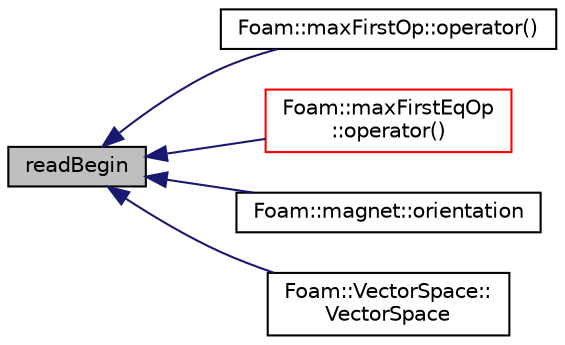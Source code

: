 digraph "readBegin"
{
  bgcolor="transparent";
  edge [fontname="Helvetica",fontsize="10",labelfontname="Helvetica",labelfontsize="10"];
  node [fontname="Helvetica",fontsize="10",shape=record];
  rankdir="LR";
  Node1 [label="readBegin",height=0.2,width=0.4,color="black", fillcolor="grey75", style="filled" fontcolor="black"];
  Node1 -> Node2 [dir="back",color="midnightblue",fontsize="10",style="solid",fontname="Helvetica"];
  Node2 [label="Foam::maxFirstOp::operator()",height=0.2,width=0.4,color="black",URL="$structFoam_1_1maxFirstOp.html#a38066be9937aa7348daae57379b1e385"];
  Node1 -> Node3 [dir="back",color="midnightblue",fontsize="10",style="solid",fontname="Helvetica"];
  Node3 [label="Foam::maxFirstEqOp\l::operator()",height=0.2,width=0.4,color="red",URL="$structFoam_1_1maxFirstEqOp.html#a49ebd0ae765b9936027dfd77677faff2"];
  Node1 -> Node4 [dir="back",color="midnightblue",fontsize="10",style="solid",fontname="Helvetica"];
  Node4 [label="Foam::magnet::orientation",height=0.2,width=0.4,color="black",URL="$classFoam_1_1magnet.html#a1cc80ff14e008674c35f9e2b4c439cc8",tooltip="Return orientation. "];
  Node1 -> Node5 [dir="back",color="midnightblue",fontsize="10",style="solid",fontname="Helvetica"];
  Node5 [label="Foam::VectorSpace::\lVectorSpace",height=0.2,width=0.4,color="black",URL="$classFoam_1_1VectorSpace.html#a09a50e81a83b80244faf890ec24441de",tooltip="Construct from Istream. "];
}
